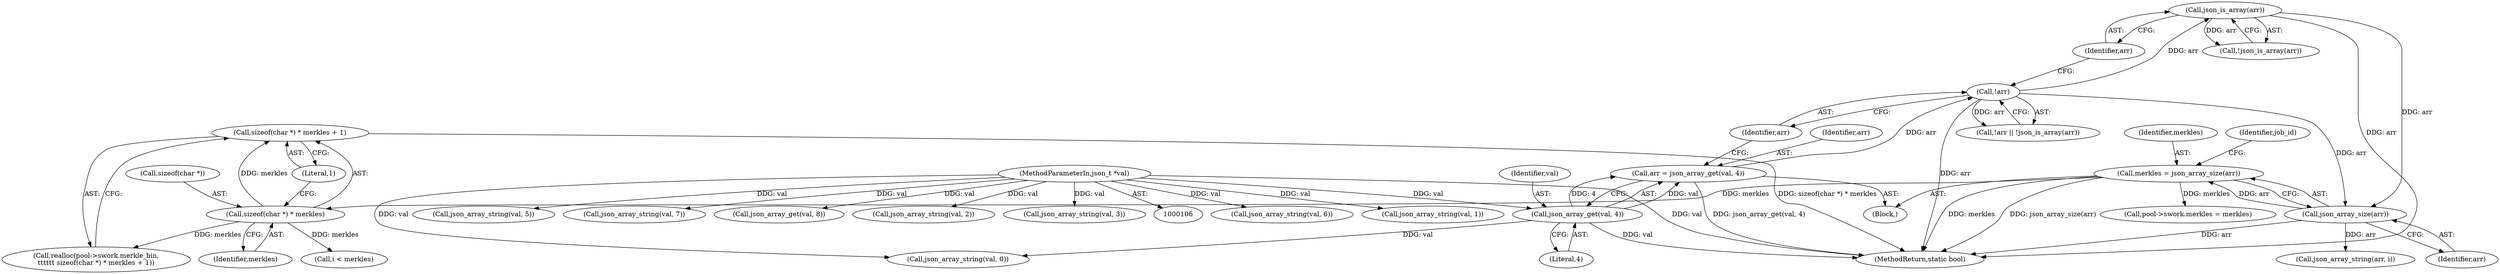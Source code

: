 digraph "0_sgminer_910c36089940e81fb85c65b8e63dcd2fac71470c@API" {
"1000395" [label="(Call,sizeof(char *) * merkles + 1)"];
"1000396" [label="(Call,sizeof(char *) * merkles)"];
"1000144" [label="(Call,merkles = json_array_size(arr))"];
"1000146" [label="(Call,json_array_size(arr))"];
"1000141" [label="(Call,json_is_array(arr))"];
"1000138" [label="(Call,!arr)"];
"1000131" [label="(Call,arr = json_array_get(val, 4))"];
"1000133" [label="(Call,json_array_get(val, 4))"];
"1000108" [label="(MethodParameterIn,json_t *val)"];
"1000135" [label="(Literal,4)"];
"1000142" [label="(Identifier,arr)"];
"1000399" [label="(Identifier,merkles)"];
"1000138" [label="(Call,!arr)"];
"1000414" [label="(Call,json_array_string(arr, i))"];
"1000175" [label="(Call,json_array_string(val, 6))"];
"1000149" [label="(Identifier,job_id)"];
"1000109" [label="(Block,)"];
"1000155" [label="(Call,json_array_string(val, 1))"];
"1000395" [label="(Call,sizeof(char *) * merkles + 1)"];
"1000139" [label="(Identifier,arr)"];
"1000397" [label="(Call,sizeof(char *))"];
"1000108" [label="(MethodParameterIn,json_t *val)"];
"1000170" [label="(Call,json_array_string(val, 5))"];
"1000389" [label="(Call,realloc(pool->swork.merkle_bin,\n\t\t\t\t\t\t sizeof(char *) * merkles + 1))"];
"1000140" [label="(Call,!json_is_array(arr))"];
"1000145" [label="(Identifier,merkles)"];
"1000454" [label="(Call,pool->swork.merkles = merkles)"];
"1000180" [label="(Call,json_array_string(val, 7))"];
"1000405" [label="(Call,i < merkles)"];
"1000186" [label="(Call,json_array_get(val, 8))"];
"1000131" [label="(Call,arr = json_array_get(val, 4))"];
"1000144" [label="(Call,merkles = json_array_size(arr))"];
"1000150" [label="(Call,json_array_string(val, 0))"];
"1000160" [label="(Call,json_array_string(val, 2))"];
"1000137" [label="(Call,!arr || !json_is_array(arr))"];
"1000396" [label="(Call,sizeof(char *) * merkles)"];
"1000132" [label="(Identifier,arr)"];
"1000165" [label="(Call,json_array_string(val, 3))"];
"1000146" [label="(Call,json_array_size(arr))"];
"1000141" [label="(Call,json_is_array(arr))"];
"1000400" [label="(Literal,1)"];
"1000133" [label="(Call,json_array_get(val, 4))"];
"1000759" [label="(MethodReturn,static bool)"];
"1000147" [label="(Identifier,arr)"];
"1000134" [label="(Identifier,val)"];
"1000395" -> "1000389"  [label="AST: "];
"1000395" -> "1000400"  [label="CFG: "];
"1000396" -> "1000395"  [label="AST: "];
"1000400" -> "1000395"  [label="AST: "];
"1000389" -> "1000395"  [label="CFG: "];
"1000395" -> "1000759"  [label="DDG: sizeof(char *) * merkles"];
"1000396" -> "1000395"  [label="DDG: merkles"];
"1000396" -> "1000399"  [label="CFG: "];
"1000397" -> "1000396"  [label="AST: "];
"1000399" -> "1000396"  [label="AST: "];
"1000400" -> "1000396"  [label="CFG: "];
"1000396" -> "1000389"  [label="DDG: merkles"];
"1000144" -> "1000396"  [label="DDG: merkles"];
"1000396" -> "1000405"  [label="DDG: merkles"];
"1000144" -> "1000109"  [label="AST: "];
"1000144" -> "1000146"  [label="CFG: "];
"1000145" -> "1000144"  [label="AST: "];
"1000146" -> "1000144"  [label="AST: "];
"1000149" -> "1000144"  [label="CFG: "];
"1000144" -> "1000759"  [label="DDG: merkles"];
"1000144" -> "1000759"  [label="DDG: json_array_size(arr)"];
"1000146" -> "1000144"  [label="DDG: arr"];
"1000144" -> "1000454"  [label="DDG: merkles"];
"1000146" -> "1000147"  [label="CFG: "];
"1000147" -> "1000146"  [label="AST: "];
"1000146" -> "1000759"  [label="DDG: arr"];
"1000141" -> "1000146"  [label="DDG: arr"];
"1000138" -> "1000146"  [label="DDG: arr"];
"1000146" -> "1000414"  [label="DDG: arr"];
"1000141" -> "1000140"  [label="AST: "];
"1000141" -> "1000142"  [label="CFG: "];
"1000142" -> "1000141"  [label="AST: "];
"1000140" -> "1000141"  [label="CFG: "];
"1000141" -> "1000759"  [label="DDG: arr"];
"1000141" -> "1000140"  [label="DDG: arr"];
"1000138" -> "1000141"  [label="DDG: arr"];
"1000138" -> "1000137"  [label="AST: "];
"1000138" -> "1000139"  [label="CFG: "];
"1000139" -> "1000138"  [label="AST: "];
"1000142" -> "1000138"  [label="CFG: "];
"1000137" -> "1000138"  [label="CFG: "];
"1000138" -> "1000759"  [label="DDG: arr"];
"1000138" -> "1000137"  [label="DDG: arr"];
"1000131" -> "1000138"  [label="DDG: arr"];
"1000131" -> "1000109"  [label="AST: "];
"1000131" -> "1000133"  [label="CFG: "];
"1000132" -> "1000131"  [label="AST: "];
"1000133" -> "1000131"  [label="AST: "];
"1000139" -> "1000131"  [label="CFG: "];
"1000131" -> "1000759"  [label="DDG: json_array_get(val, 4)"];
"1000133" -> "1000131"  [label="DDG: val"];
"1000133" -> "1000131"  [label="DDG: 4"];
"1000133" -> "1000135"  [label="CFG: "];
"1000134" -> "1000133"  [label="AST: "];
"1000135" -> "1000133"  [label="AST: "];
"1000133" -> "1000759"  [label="DDG: val"];
"1000108" -> "1000133"  [label="DDG: val"];
"1000133" -> "1000150"  [label="DDG: val"];
"1000108" -> "1000106"  [label="AST: "];
"1000108" -> "1000759"  [label="DDG: val"];
"1000108" -> "1000150"  [label="DDG: val"];
"1000108" -> "1000155"  [label="DDG: val"];
"1000108" -> "1000160"  [label="DDG: val"];
"1000108" -> "1000165"  [label="DDG: val"];
"1000108" -> "1000170"  [label="DDG: val"];
"1000108" -> "1000175"  [label="DDG: val"];
"1000108" -> "1000180"  [label="DDG: val"];
"1000108" -> "1000186"  [label="DDG: val"];
}
